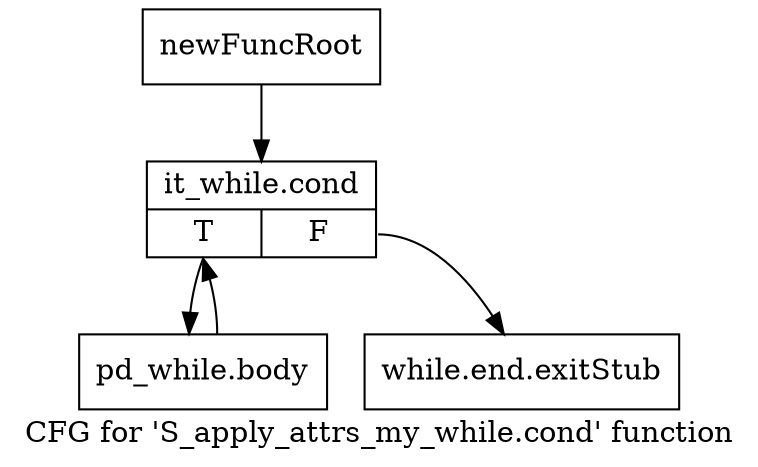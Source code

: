 digraph "CFG for 'S_apply_attrs_my_while.cond' function" {
	label="CFG for 'S_apply_attrs_my_while.cond' function";

	Node0x4ce1730 [shape=record,label="{newFuncRoot}"];
	Node0x4ce1730 -> Node0x4ce17d0;
	Node0x4ce1780 [shape=record,label="{while.end.exitStub}"];
	Node0x4ce17d0 [shape=record,label="{it_while.cond|{<s0>T|<s1>F}}"];
	Node0x4ce17d0:s0 -> Node0x4ce1820;
	Node0x4ce17d0:s1 -> Node0x4ce1780;
	Node0x4ce1820 [shape=record,label="{pd_while.body}"];
	Node0x4ce1820 -> Node0x4ce17d0;
}
